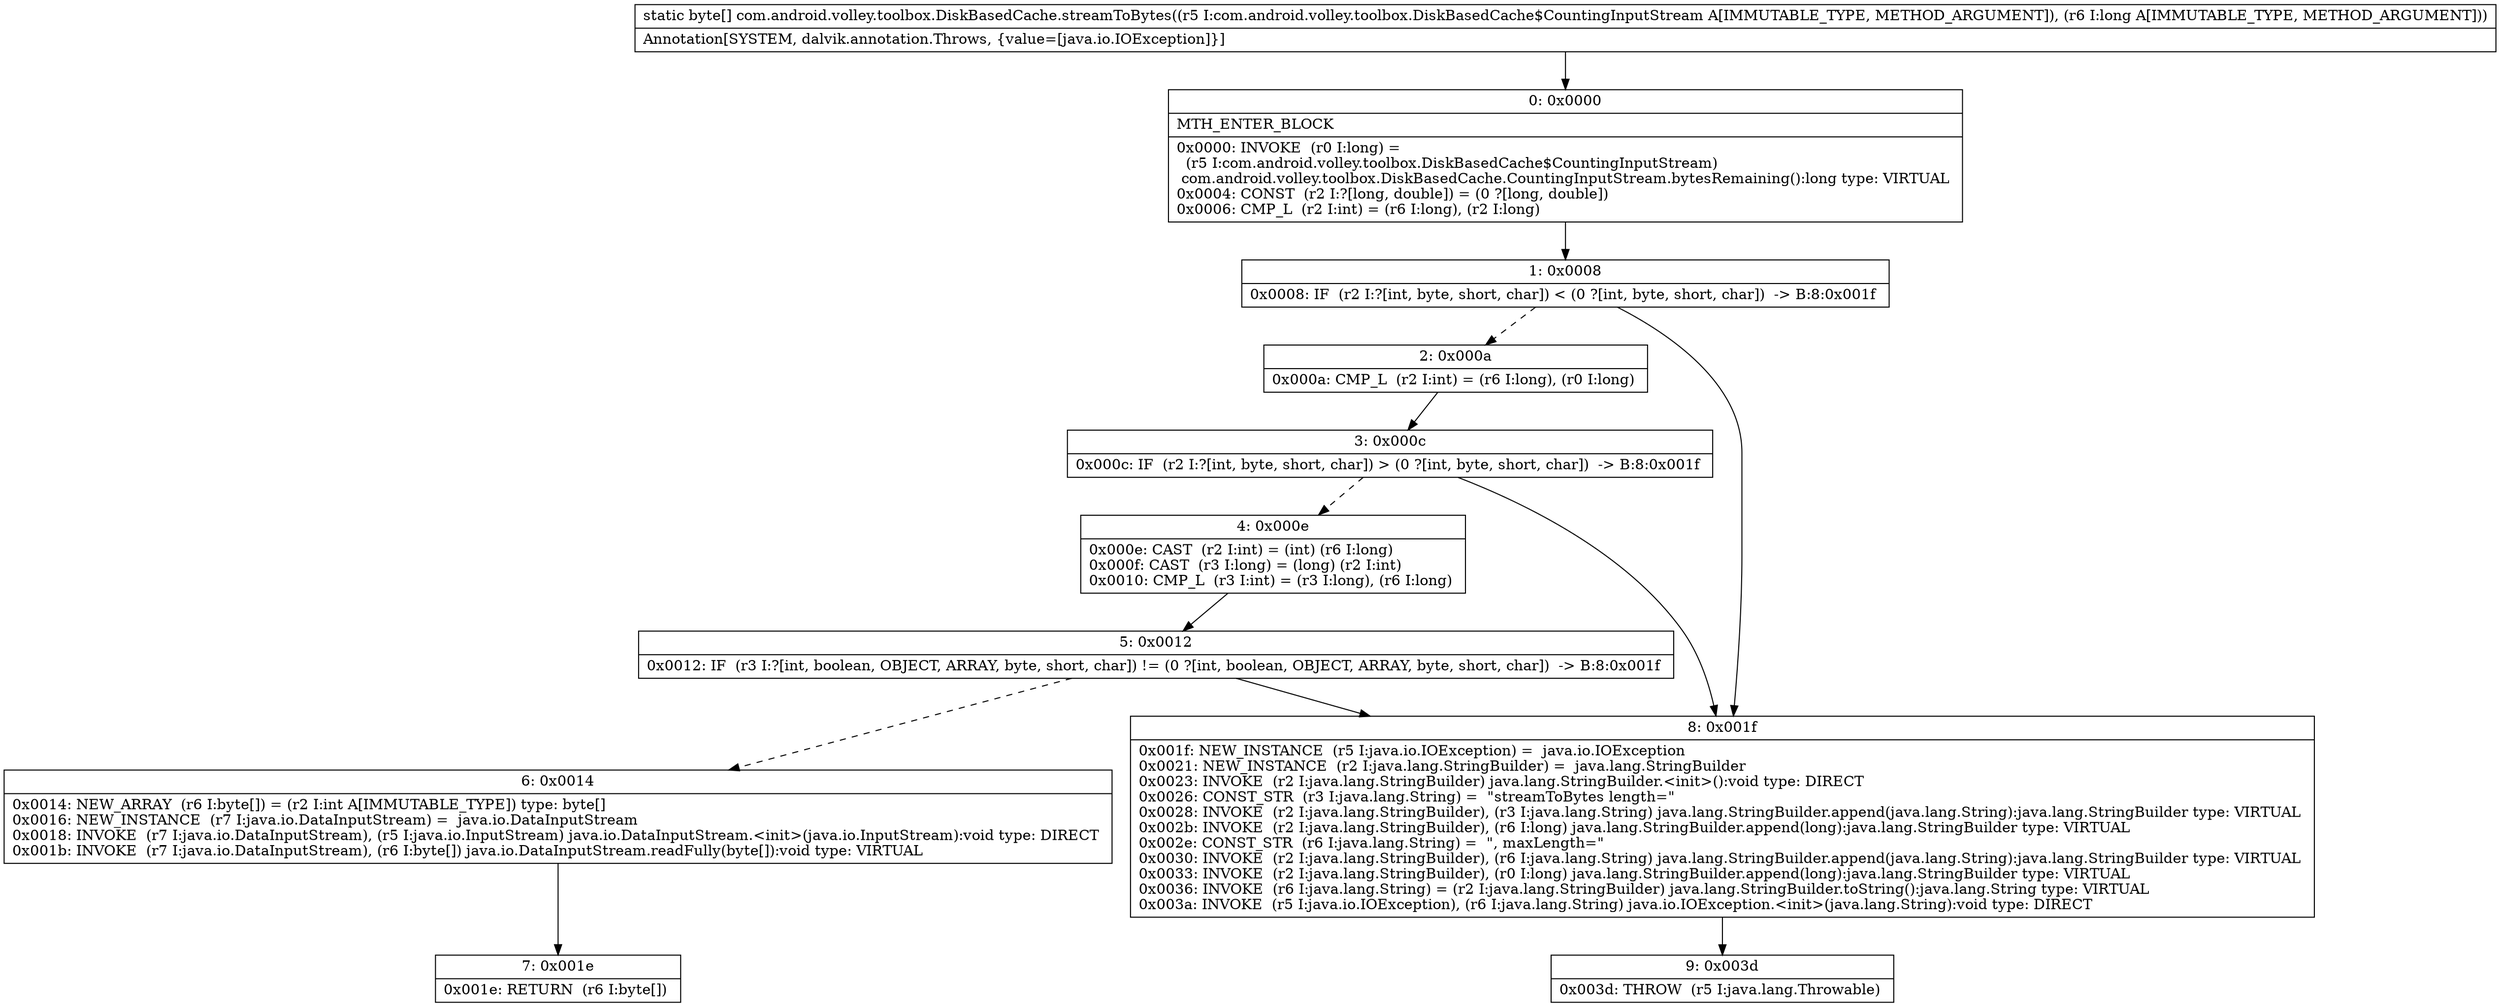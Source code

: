digraph "CFG forcom.android.volley.toolbox.DiskBasedCache.streamToBytes(Lcom\/android\/volley\/toolbox\/DiskBasedCache$CountingInputStream;J)[B" {
Node_0 [shape=record,label="{0\:\ 0x0000|MTH_ENTER_BLOCK\l|0x0000: INVOKE  (r0 I:long) = \l  (r5 I:com.android.volley.toolbox.DiskBasedCache$CountingInputStream)\l com.android.volley.toolbox.DiskBasedCache.CountingInputStream.bytesRemaining():long type: VIRTUAL \l0x0004: CONST  (r2 I:?[long, double]) = (0 ?[long, double]) \l0x0006: CMP_L  (r2 I:int) = (r6 I:long), (r2 I:long) \l}"];
Node_1 [shape=record,label="{1\:\ 0x0008|0x0008: IF  (r2 I:?[int, byte, short, char]) \< (0 ?[int, byte, short, char])  \-\> B:8:0x001f \l}"];
Node_2 [shape=record,label="{2\:\ 0x000a|0x000a: CMP_L  (r2 I:int) = (r6 I:long), (r0 I:long) \l}"];
Node_3 [shape=record,label="{3\:\ 0x000c|0x000c: IF  (r2 I:?[int, byte, short, char]) \> (0 ?[int, byte, short, char])  \-\> B:8:0x001f \l}"];
Node_4 [shape=record,label="{4\:\ 0x000e|0x000e: CAST  (r2 I:int) = (int) (r6 I:long) \l0x000f: CAST  (r3 I:long) = (long) (r2 I:int) \l0x0010: CMP_L  (r3 I:int) = (r3 I:long), (r6 I:long) \l}"];
Node_5 [shape=record,label="{5\:\ 0x0012|0x0012: IF  (r3 I:?[int, boolean, OBJECT, ARRAY, byte, short, char]) != (0 ?[int, boolean, OBJECT, ARRAY, byte, short, char])  \-\> B:8:0x001f \l}"];
Node_6 [shape=record,label="{6\:\ 0x0014|0x0014: NEW_ARRAY  (r6 I:byte[]) = (r2 I:int A[IMMUTABLE_TYPE]) type: byte[] \l0x0016: NEW_INSTANCE  (r7 I:java.io.DataInputStream) =  java.io.DataInputStream \l0x0018: INVOKE  (r7 I:java.io.DataInputStream), (r5 I:java.io.InputStream) java.io.DataInputStream.\<init\>(java.io.InputStream):void type: DIRECT \l0x001b: INVOKE  (r7 I:java.io.DataInputStream), (r6 I:byte[]) java.io.DataInputStream.readFully(byte[]):void type: VIRTUAL \l}"];
Node_7 [shape=record,label="{7\:\ 0x001e|0x001e: RETURN  (r6 I:byte[]) \l}"];
Node_8 [shape=record,label="{8\:\ 0x001f|0x001f: NEW_INSTANCE  (r5 I:java.io.IOException) =  java.io.IOException \l0x0021: NEW_INSTANCE  (r2 I:java.lang.StringBuilder) =  java.lang.StringBuilder \l0x0023: INVOKE  (r2 I:java.lang.StringBuilder) java.lang.StringBuilder.\<init\>():void type: DIRECT \l0x0026: CONST_STR  (r3 I:java.lang.String) =  \"streamToBytes length=\" \l0x0028: INVOKE  (r2 I:java.lang.StringBuilder), (r3 I:java.lang.String) java.lang.StringBuilder.append(java.lang.String):java.lang.StringBuilder type: VIRTUAL \l0x002b: INVOKE  (r2 I:java.lang.StringBuilder), (r6 I:long) java.lang.StringBuilder.append(long):java.lang.StringBuilder type: VIRTUAL \l0x002e: CONST_STR  (r6 I:java.lang.String) =  \", maxLength=\" \l0x0030: INVOKE  (r2 I:java.lang.StringBuilder), (r6 I:java.lang.String) java.lang.StringBuilder.append(java.lang.String):java.lang.StringBuilder type: VIRTUAL \l0x0033: INVOKE  (r2 I:java.lang.StringBuilder), (r0 I:long) java.lang.StringBuilder.append(long):java.lang.StringBuilder type: VIRTUAL \l0x0036: INVOKE  (r6 I:java.lang.String) = (r2 I:java.lang.StringBuilder) java.lang.StringBuilder.toString():java.lang.String type: VIRTUAL \l0x003a: INVOKE  (r5 I:java.io.IOException), (r6 I:java.lang.String) java.io.IOException.\<init\>(java.lang.String):void type: DIRECT \l}"];
Node_9 [shape=record,label="{9\:\ 0x003d|0x003d: THROW  (r5 I:java.lang.Throwable) \l}"];
MethodNode[shape=record,label="{static byte[] com.android.volley.toolbox.DiskBasedCache.streamToBytes((r5 I:com.android.volley.toolbox.DiskBasedCache$CountingInputStream A[IMMUTABLE_TYPE, METHOD_ARGUMENT]), (r6 I:long A[IMMUTABLE_TYPE, METHOD_ARGUMENT]))  | Annotation[SYSTEM, dalvik.annotation.Throws, \{value=[java.io.IOException]\}]\l}"];
MethodNode -> Node_0;
Node_0 -> Node_1;
Node_1 -> Node_2[style=dashed];
Node_1 -> Node_8;
Node_2 -> Node_3;
Node_3 -> Node_4[style=dashed];
Node_3 -> Node_8;
Node_4 -> Node_5;
Node_5 -> Node_6[style=dashed];
Node_5 -> Node_8;
Node_6 -> Node_7;
Node_8 -> Node_9;
}

